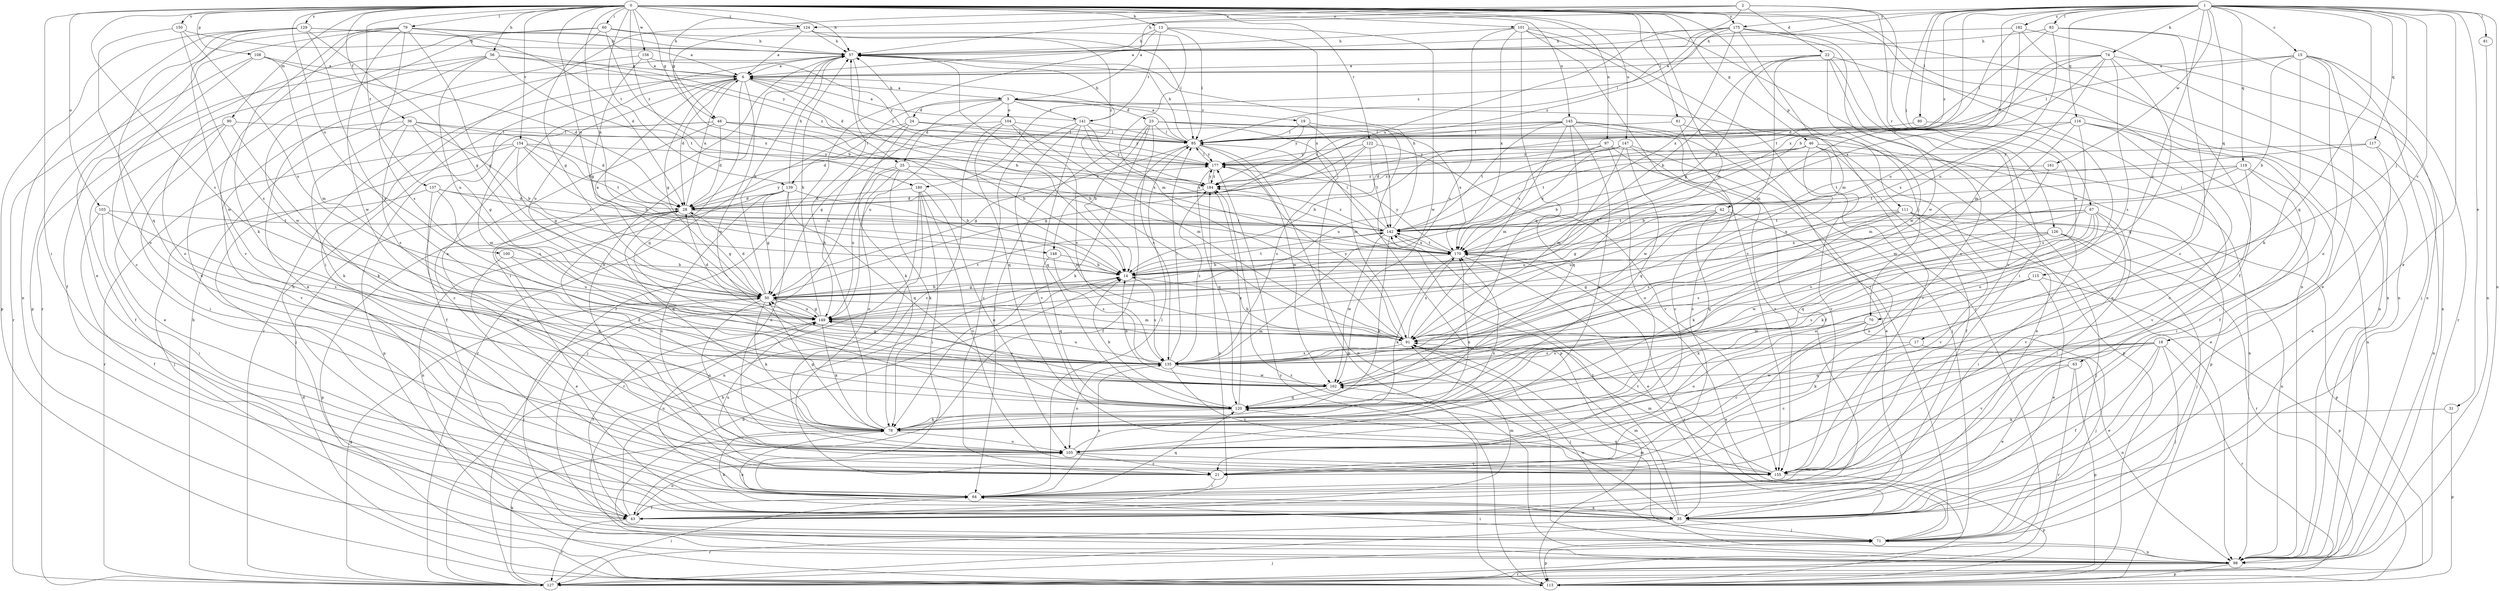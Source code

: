 strict digraph  {
0;
1;
2;
3;
6;
13;
14;
15;
17;
18;
19;
21;
22;
23;
24;
25;
28;
31;
35;
36;
42;
43;
46;
48;
50;
56;
57;
60;
61;
63;
64;
67;
70;
71;
74;
78;
79;
80;
81;
83;
85;
90;
91;
97;
98;
100;
101;
103;
104;
105;
108;
111;
113;
115;
116;
117;
119;
120;
122;
124;
126;
127;
129;
135;
137;
139;
141;
142;
145;
147;
148;
149;
150;
154;
155;
156;
161;
162;
170;
175;
177;
180;
182;
184;
0 -> 13  [label=b];
0 -> 36  [label=f];
0 -> 46  [label=g];
0 -> 48  [label=g];
0 -> 56  [label=h];
0 -> 57  [label=h];
0 -> 60  [label=i];
0 -> 61  [label=i];
0 -> 63  [label=i];
0 -> 64  [label=i];
0 -> 79  [label=l];
0 -> 90  [label=m];
0 -> 91  [label=m];
0 -> 97  [label=n];
0 -> 98  [label=n];
0 -> 100  [label=o];
0 -> 101  [label=o];
0 -> 103  [label=o];
0 -> 108  [label=p];
0 -> 111  [label=p];
0 -> 122  [label=r];
0 -> 124  [label=r];
0 -> 129  [label=s];
0 -> 135  [label=s];
0 -> 137  [label=t];
0 -> 139  [label=t];
0 -> 145  [label=u];
0 -> 147  [label=u];
0 -> 148  [label=u];
0 -> 150  [label=v];
0 -> 154  [label=v];
0 -> 156  [label=w];
0 -> 170  [label=x];
0 -> 175  [label=y];
0 -> 180  [label=z];
1 -> 14  [label=b];
1 -> 15  [label=c];
1 -> 17  [label=c];
1 -> 18  [label=c];
1 -> 31  [label=e];
1 -> 35  [label=e];
1 -> 42  [label=f];
1 -> 57  [label=h];
1 -> 67  [label=j];
1 -> 70  [label=j];
1 -> 74  [label=k];
1 -> 80  [label=l];
1 -> 81  [label=l];
1 -> 83  [label=l];
1 -> 98  [label=n];
1 -> 115  [label=q];
1 -> 116  [label=q];
1 -> 117  [label=q];
1 -> 119  [label=q];
1 -> 120  [label=q];
1 -> 161  [label=w];
1 -> 175  [label=y];
1 -> 180  [label=z];
1 -> 182  [label=z];
1 -> 184  [label=z];
2 -> 3  [label=a];
2 -> 22  [label=d];
2 -> 48  [label=g];
2 -> 124  [label=r];
2 -> 126  [label=r];
2 -> 148  [label=u];
2 -> 162  [label=w];
3 -> 19  [label=c];
3 -> 23  [label=d];
3 -> 24  [label=d];
3 -> 25  [label=d];
3 -> 70  [label=j];
3 -> 104  [label=o];
3 -> 139  [label=t];
3 -> 141  [label=t];
3 -> 149  [label=u];
6 -> 3  [label=a];
6 -> 25  [label=d];
6 -> 28  [label=d];
6 -> 50  [label=g];
6 -> 120  [label=q];
6 -> 127  [label=r];
6 -> 149  [label=u];
6 -> 162  [label=w];
6 -> 177  [label=y];
13 -> 57  [label=h];
13 -> 85  [label=l];
13 -> 127  [label=r];
13 -> 141  [label=t];
13 -> 162  [label=w];
13 -> 170  [label=x];
14 -> 50  [label=g];
14 -> 135  [label=s];
14 -> 142  [label=t];
15 -> 6  [label=a];
15 -> 14  [label=b];
15 -> 35  [label=e];
15 -> 71  [label=j];
15 -> 78  [label=k];
15 -> 85  [label=l];
15 -> 105  [label=o];
15 -> 127  [label=r];
17 -> 21  [label=c];
17 -> 98  [label=n];
17 -> 135  [label=s];
18 -> 35  [label=e];
18 -> 43  [label=f];
18 -> 71  [label=j];
18 -> 78  [label=k];
18 -> 120  [label=q];
18 -> 127  [label=r];
18 -> 135  [label=s];
18 -> 155  [label=v];
19 -> 85  [label=l];
19 -> 91  [label=m];
19 -> 113  [label=p];
19 -> 177  [label=y];
21 -> 57  [label=h];
21 -> 64  [label=i];
22 -> 6  [label=a];
22 -> 14  [label=b];
22 -> 50  [label=g];
22 -> 64  [label=i];
22 -> 91  [label=m];
22 -> 98  [label=n];
22 -> 155  [label=v];
22 -> 162  [label=w];
23 -> 14  [label=b];
23 -> 64  [label=i];
23 -> 78  [label=k];
23 -> 85  [label=l];
23 -> 113  [label=p];
23 -> 135  [label=s];
23 -> 142  [label=t];
23 -> 170  [label=x];
24 -> 57  [label=h];
24 -> 78  [label=k];
24 -> 85  [label=l];
24 -> 127  [label=r];
24 -> 149  [label=u];
24 -> 177  [label=y];
25 -> 14  [label=b];
25 -> 71  [label=j];
25 -> 78  [label=k];
25 -> 105  [label=o];
25 -> 149  [label=u];
25 -> 184  [label=z];
28 -> 6  [label=a];
28 -> 50  [label=g];
28 -> 113  [label=p];
28 -> 120  [label=q];
28 -> 142  [label=t];
28 -> 177  [label=y];
31 -> 78  [label=k];
31 -> 113  [label=p];
35 -> 71  [label=j];
35 -> 78  [label=k];
35 -> 91  [label=m];
35 -> 127  [label=r];
35 -> 142  [label=t];
35 -> 162  [label=w];
36 -> 14  [label=b];
36 -> 28  [label=d];
36 -> 50  [label=g];
36 -> 78  [label=k];
36 -> 85  [label=l];
36 -> 135  [label=s];
36 -> 155  [label=v];
42 -> 50  [label=g];
42 -> 105  [label=o];
42 -> 120  [label=q];
42 -> 142  [label=t];
42 -> 149  [label=u];
43 -> 14  [label=b];
43 -> 57  [label=h];
43 -> 91  [label=m];
43 -> 105  [label=o];
43 -> 127  [label=r];
43 -> 184  [label=z];
46 -> 14  [label=b];
46 -> 21  [label=c];
46 -> 35  [label=e];
46 -> 43  [label=f];
46 -> 113  [label=p];
46 -> 142  [label=t];
46 -> 155  [label=v];
46 -> 177  [label=y];
48 -> 14  [label=b];
48 -> 21  [label=c];
48 -> 28  [label=d];
48 -> 43  [label=f];
48 -> 85  [label=l];
48 -> 113  [label=p];
48 -> 170  [label=x];
50 -> 6  [label=a];
50 -> 14  [label=b];
50 -> 28  [label=d];
50 -> 57  [label=h];
50 -> 71  [label=j];
50 -> 78  [label=k];
50 -> 91  [label=m];
50 -> 105  [label=o];
50 -> 142  [label=t];
50 -> 149  [label=u];
56 -> 6  [label=a];
56 -> 43  [label=f];
56 -> 105  [label=o];
56 -> 142  [label=t];
56 -> 149  [label=u];
56 -> 162  [label=w];
56 -> 184  [label=z];
57 -> 6  [label=a];
57 -> 14  [label=b];
57 -> 64  [label=i];
60 -> 35  [label=e];
60 -> 50  [label=g];
60 -> 57  [label=h];
60 -> 85  [label=l];
60 -> 127  [label=r];
60 -> 170  [label=x];
61 -> 85  [label=l];
61 -> 155  [label=v];
61 -> 162  [label=w];
63 -> 35  [label=e];
63 -> 113  [label=p];
63 -> 127  [label=r];
63 -> 162  [label=w];
64 -> 35  [label=e];
64 -> 43  [label=f];
64 -> 85  [label=l];
64 -> 120  [label=q];
64 -> 135  [label=s];
64 -> 149  [label=u];
67 -> 64  [label=i];
67 -> 78  [label=k];
67 -> 105  [label=o];
67 -> 120  [label=q];
67 -> 135  [label=s];
67 -> 142  [label=t];
67 -> 155  [label=v];
67 -> 170  [label=x];
70 -> 21  [label=c];
70 -> 71  [label=j];
70 -> 91  [label=m];
70 -> 105  [label=o];
71 -> 64  [label=i];
71 -> 98  [label=n];
71 -> 113  [label=p];
71 -> 142  [label=t];
74 -> 6  [label=a];
74 -> 28  [label=d];
74 -> 91  [label=m];
74 -> 98  [label=n];
74 -> 120  [label=q];
74 -> 135  [label=s];
74 -> 142  [label=t];
74 -> 170  [label=x];
78 -> 6  [label=a];
78 -> 28  [label=d];
78 -> 35  [label=e];
78 -> 50  [label=g];
78 -> 57  [label=h];
78 -> 105  [label=o];
78 -> 170  [label=x];
79 -> 6  [label=a];
79 -> 28  [label=d];
79 -> 35  [label=e];
79 -> 50  [label=g];
79 -> 57  [label=h];
79 -> 78  [label=k];
79 -> 113  [label=p];
79 -> 135  [label=s];
79 -> 155  [label=v];
79 -> 162  [label=w];
80 -> 85  [label=l];
80 -> 105  [label=o];
81 -> 98  [label=n];
83 -> 21  [label=c];
83 -> 57  [label=h];
83 -> 85  [label=l];
83 -> 98  [label=n];
83 -> 149  [label=u];
85 -> 6  [label=a];
85 -> 43  [label=f];
85 -> 50  [label=g];
85 -> 57  [label=h];
85 -> 98  [label=n];
85 -> 162  [label=w];
85 -> 177  [label=y];
90 -> 35  [label=e];
90 -> 43  [label=f];
90 -> 64  [label=i];
90 -> 78  [label=k];
90 -> 85  [label=l];
91 -> 14  [label=b];
91 -> 57  [label=h];
91 -> 71  [label=j];
91 -> 135  [label=s];
91 -> 170  [label=x];
91 -> 177  [label=y];
97 -> 14  [label=b];
97 -> 98  [label=n];
97 -> 105  [label=o];
97 -> 155  [label=v];
97 -> 170  [label=x];
97 -> 177  [label=y];
98 -> 14  [label=b];
98 -> 91  [label=m];
98 -> 113  [label=p];
98 -> 127  [label=r];
98 -> 184  [label=z];
100 -> 14  [label=b];
100 -> 35  [label=e];
100 -> 149  [label=u];
101 -> 57  [label=h];
101 -> 71  [label=j];
101 -> 98  [label=n];
101 -> 120  [label=q];
101 -> 127  [label=r];
101 -> 135  [label=s];
101 -> 155  [label=v];
101 -> 170  [label=x];
103 -> 43  [label=f];
103 -> 64  [label=i];
103 -> 135  [label=s];
103 -> 142  [label=t];
104 -> 21  [label=c];
104 -> 50  [label=g];
104 -> 85  [label=l];
104 -> 91  [label=m];
104 -> 120  [label=q];
104 -> 135  [label=s];
105 -> 21  [label=c];
105 -> 28  [label=d];
105 -> 155  [label=v];
105 -> 170  [label=x];
108 -> 6  [label=a];
108 -> 21  [label=c];
108 -> 28  [label=d];
108 -> 91  [label=m];
108 -> 127  [label=r];
111 -> 71  [label=j];
111 -> 78  [label=k];
111 -> 98  [label=n];
111 -> 113  [label=p];
111 -> 135  [label=s];
111 -> 142  [label=t];
111 -> 149  [label=u];
111 -> 155  [label=v];
113 -> 28  [label=d];
113 -> 170  [label=x];
113 -> 177  [label=y];
115 -> 35  [label=e];
115 -> 50  [label=g];
115 -> 78  [label=k];
115 -> 113  [label=p];
115 -> 135  [label=s];
116 -> 21  [label=c];
116 -> 43  [label=f];
116 -> 85  [label=l];
116 -> 91  [label=m];
116 -> 98  [label=n];
116 -> 135  [label=s];
116 -> 170  [label=x];
117 -> 35  [label=e];
117 -> 98  [label=n];
117 -> 142  [label=t];
117 -> 177  [label=y];
119 -> 14  [label=b];
119 -> 35  [label=e];
119 -> 64  [label=i];
119 -> 142  [label=t];
119 -> 155  [label=v];
119 -> 184  [label=z];
120 -> 14  [label=b];
120 -> 78  [label=k];
120 -> 184  [label=z];
122 -> 50  [label=g];
122 -> 135  [label=s];
122 -> 142  [label=t];
122 -> 155  [label=v];
122 -> 177  [label=y];
124 -> 6  [label=a];
124 -> 14  [label=b];
124 -> 57  [label=h];
124 -> 64  [label=i];
124 -> 91  [label=m];
124 -> 184  [label=z];
126 -> 64  [label=i];
126 -> 71  [label=j];
126 -> 127  [label=r];
126 -> 135  [label=s];
126 -> 162  [label=w];
126 -> 170  [label=x];
127 -> 50  [label=g];
127 -> 57  [label=h];
127 -> 64  [label=i];
127 -> 71  [label=j];
127 -> 78  [label=k];
129 -> 50  [label=g];
129 -> 57  [label=h];
129 -> 98  [label=n];
129 -> 105  [label=o];
129 -> 113  [label=p];
129 -> 135  [label=s];
129 -> 162  [label=w];
129 -> 177  [label=y];
135 -> 50  [label=g];
135 -> 85  [label=l];
135 -> 105  [label=o];
135 -> 149  [label=u];
135 -> 155  [label=v];
135 -> 162  [label=w];
135 -> 184  [label=z];
137 -> 28  [label=d];
137 -> 71  [label=j];
137 -> 105  [label=o];
137 -> 142  [label=t];
137 -> 149  [label=u];
139 -> 21  [label=c];
139 -> 28  [label=d];
139 -> 50  [label=g];
139 -> 57  [label=h];
139 -> 91  [label=m];
139 -> 98  [label=n];
139 -> 105  [label=o];
139 -> 120  [label=q];
141 -> 6  [label=a];
141 -> 21  [label=c];
141 -> 57  [label=h];
141 -> 85  [label=l];
141 -> 120  [label=q];
141 -> 155  [label=v];
141 -> 170  [label=x];
141 -> 184  [label=z];
142 -> 57  [label=h];
142 -> 78  [label=k];
142 -> 85  [label=l];
142 -> 162  [label=w];
142 -> 170  [label=x];
142 -> 184  [label=z];
145 -> 28  [label=d];
145 -> 43  [label=f];
145 -> 71  [label=j];
145 -> 85  [label=l];
145 -> 91  [label=m];
145 -> 105  [label=o];
145 -> 113  [label=p];
145 -> 120  [label=q];
145 -> 142  [label=t];
145 -> 184  [label=z];
147 -> 21  [label=c];
147 -> 28  [label=d];
147 -> 35  [label=e];
147 -> 91  [label=m];
147 -> 120  [label=q];
147 -> 149  [label=u];
147 -> 170  [label=x];
147 -> 177  [label=y];
148 -> 14  [label=b];
148 -> 120  [label=q];
148 -> 135  [label=s];
149 -> 28  [label=d];
149 -> 43  [label=f];
149 -> 50  [label=g];
149 -> 57  [label=h];
149 -> 78  [label=k];
149 -> 91  [label=m];
150 -> 57  [label=h];
150 -> 120  [label=q];
150 -> 135  [label=s];
150 -> 149  [label=u];
154 -> 14  [label=b];
154 -> 28  [label=d];
154 -> 50  [label=g];
154 -> 71  [label=j];
154 -> 91  [label=m];
154 -> 127  [label=r];
154 -> 142  [label=t];
154 -> 177  [label=y];
155 -> 91  [label=m];
155 -> 113  [label=p];
155 -> 120  [label=q];
155 -> 149  [label=u];
156 -> 6  [label=a];
156 -> 35  [label=e];
156 -> 50  [label=g];
156 -> 177  [label=y];
161 -> 91  [label=m];
161 -> 184  [label=z];
162 -> 14  [label=b];
162 -> 120  [label=q];
162 -> 149  [label=u];
170 -> 14  [label=b];
170 -> 35  [label=e];
170 -> 78  [label=k];
170 -> 127  [label=r];
170 -> 142  [label=t];
170 -> 177  [label=y];
175 -> 6  [label=a];
175 -> 21  [label=c];
175 -> 57  [label=h];
175 -> 85  [label=l];
175 -> 91  [label=m];
175 -> 98  [label=n];
175 -> 162  [label=w];
175 -> 170  [label=x];
175 -> 184  [label=z];
177 -> 85  [label=l];
177 -> 120  [label=q];
177 -> 184  [label=z];
180 -> 28  [label=d];
180 -> 64  [label=i];
180 -> 98  [label=n];
180 -> 105  [label=o];
180 -> 127  [label=r];
180 -> 155  [label=v];
182 -> 43  [label=f];
182 -> 57  [label=h];
182 -> 98  [label=n];
182 -> 149  [label=u];
182 -> 170  [label=x];
184 -> 28  [label=d];
184 -> 177  [label=y];
}
